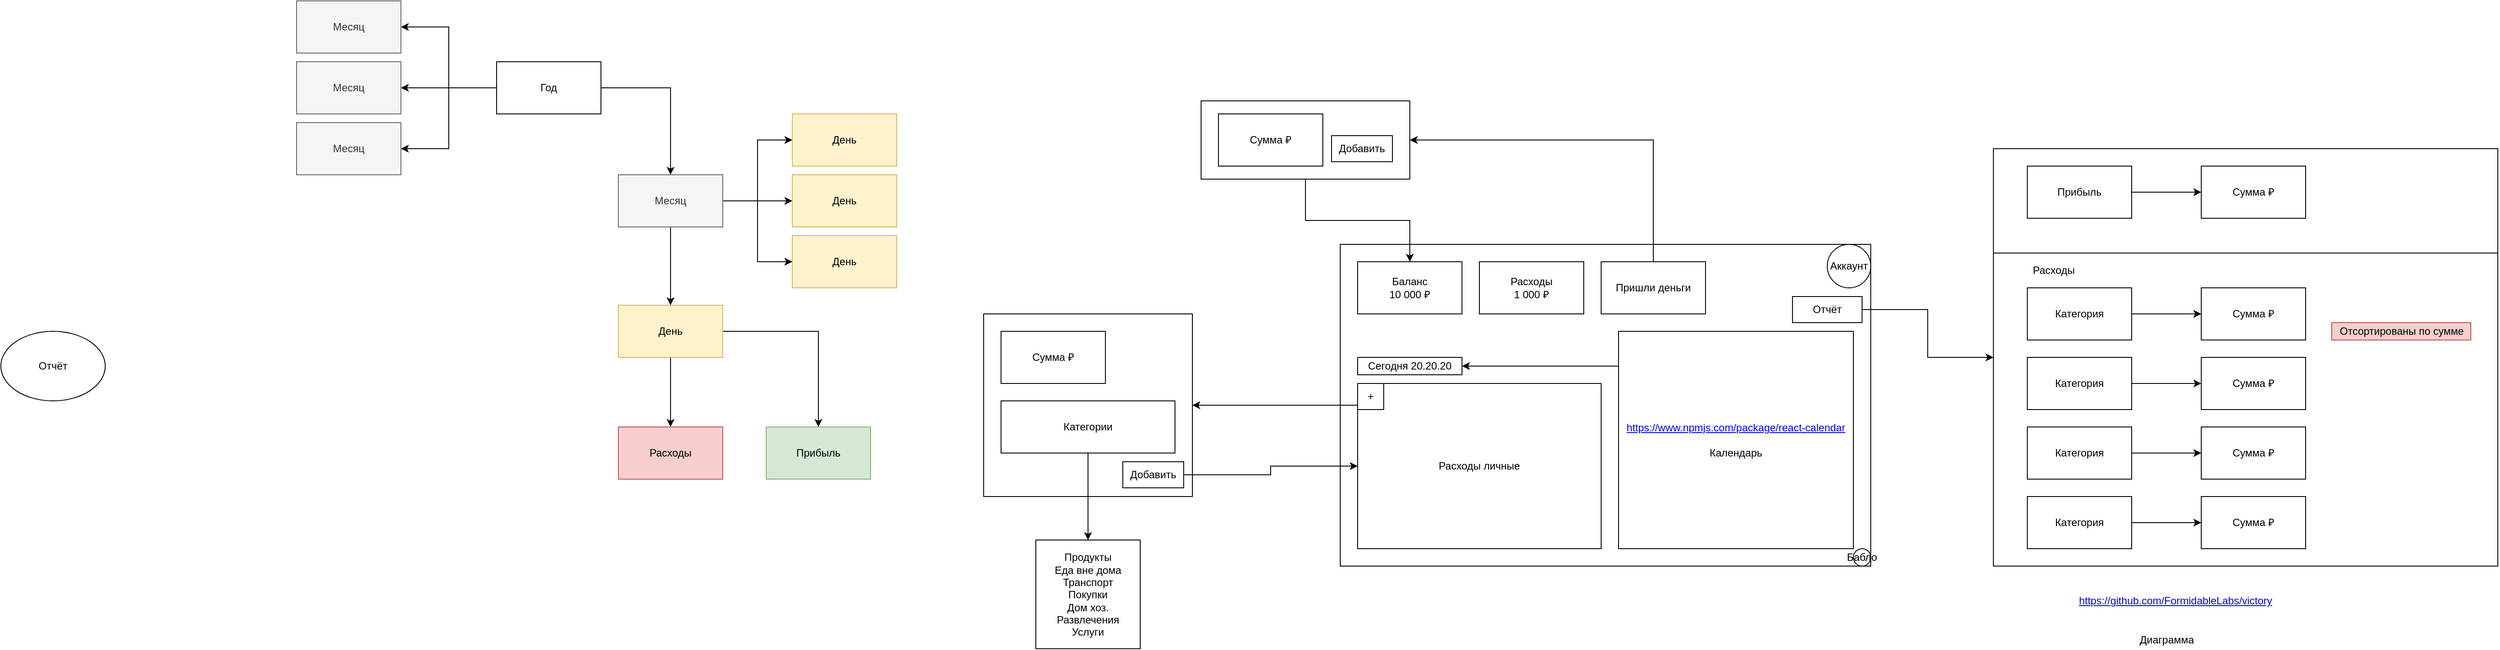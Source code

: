 <mxfile version="12.7.8" type="device"><diagram id="2Y7rjPLpVeP8CmpC4tkq" name="Страница 1"><mxGraphModel dx="1710" dy="1932" grid="1" gridSize="10" guides="1" tooltips="1" connect="1" arrows="1" fold="1" page="1" pageScale="1" pageWidth="827" pageHeight="1169" math="0" shadow="0"><root><mxCell id="0"/><mxCell id="1" parent="0"/><mxCell id="7qzXTMPqg25UwjejT9AP-101" value="" style="edgeStyle=orthogonalEdgeStyle;rounded=0;orthogonalLoop=1;jettySize=auto;html=1;" edge="1" parent="1" source="7qzXTMPqg25UwjejT9AP-2" target="7qzXTMPqg25UwjejT9AP-100"><mxGeometry relative="1" as="geometry"/></mxCell><mxCell id="7qzXTMPqg25UwjejT9AP-103" value="" style="edgeStyle=orthogonalEdgeStyle;rounded=0;orthogonalLoop=1;jettySize=auto;html=1;" edge="1" parent="1" source="7qzXTMPqg25UwjejT9AP-2" target="7qzXTMPqg25UwjejT9AP-102"><mxGeometry relative="1" as="geometry"/></mxCell><mxCell id="7qzXTMPqg25UwjejT9AP-2" value="День" style="rounded=0;whiteSpace=wrap;html=1;fillColor=#fff2cc;strokeColor=#d6b656;" vertex="1" parent="1"><mxGeometry x="320" y="190" width="120" height="60" as="geometry"/></mxCell><mxCell id="7qzXTMPqg25UwjejT9AP-102" value="Прибыль" style="rounded=0;whiteSpace=wrap;html=1;fillColor=#d5e8d4;strokeColor=#82b366;" vertex="1" parent="1"><mxGeometry x="490" y="330" width="120" height="60" as="geometry"/></mxCell><mxCell id="7qzXTMPqg25UwjejT9AP-100" value="Расходы" style="rounded=0;whiteSpace=wrap;html=1;fillColor=#f8cecc;strokeColor=#b85450;" vertex="1" parent="1"><mxGeometry x="320" y="330" width="120" height="60" as="geometry"/></mxCell><mxCell id="7qzXTMPqg25UwjejT9AP-30" style="edgeStyle=orthogonalEdgeStyle;rounded=0;orthogonalLoop=1;jettySize=auto;html=1;entryX=0.5;entryY=0;entryDx=0;entryDy=0;" edge="1" parent="1" source="7qzXTMPqg25UwjejT9AP-29" target="7qzXTMPqg25UwjejT9AP-2"><mxGeometry relative="1" as="geometry"/></mxCell><mxCell id="7qzXTMPqg25UwjejT9AP-33" style="edgeStyle=orthogonalEdgeStyle;rounded=0;orthogonalLoop=1;jettySize=auto;html=1;entryX=0;entryY=0.5;entryDx=0;entryDy=0;" edge="1" parent="1" source="7qzXTMPqg25UwjejT9AP-29" target="7qzXTMPqg25UwjejT9AP-31"><mxGeometry relative="1" as="geometry"/></mxCell><mxCell id="7qzXTMPqg25UwjejT9AP-35" style="edgeStyle=orthogonalEdgeStyle;rounded=0;orthogonalLoop=1;jettySize=auto;html=1;entryX=0;entryY=0.5;entryDx=0;entryDy=0;" edge="1" parent="1" source="7qzXTMPqg25UwjejT9AP-29" target="7qzXTMPqg25UwjejT9AP-34"><mxGeometry relative="1" as="geometry"/></mxCell><mxCell id="7qzXTMPqg25UwjejT9AP-37" style="edgeStyle=orthogonalEdgeStyle;rounded=0;orthogonalLoop=1;jettySize=auto;html=1;entryX=0;entryY=0.5;entryDx=0;entryDy=0;" edge="1" parent="1" source="7qzXTMPqg25UwjejT9AP-29" target="7qzXTMPqg25UwjejT9AP-36"><mxGeometry relative="1" as="geometry"/></mxCell><mxCell id="7qzXTMPqg25UwjejT9AP-29" value="Месяц" style="rounded=0;whiteSpace=wrap;html=1;fillColor=#f5f5f5;strokeColor=#666666;fontColor=#333333;" vertex="1" parent="1"><mxGeometry x="320" y="40" width="120" height="60" as="geometry"/></mxCell><mxCell id="7qzXTMPqg25UwjejT9AP-31" value="День" style="rounded=0;whiteSpace=wrap;html=1;fillColor=#fff2cc;strokeColor=#d6b656;" vertex="1" parent="1"><mxGeometry x="520" y="40" width="120" height="60" as="geometry"/></mxCell><mxCell id="7qzXTMPqg25UwjejT9AP-34" value="День" style="rounded=0;whiteSpace=wrap;html=1;fillColor=#fff2cc;strokeColor=#d6b656;" vertex="1" parent="1"><mxGeometry x="520" y="110" width="120" height="60" as="geometry"/></mxCell><mxCell id="7qzXTMPqg25UwjejT9AP-36" value="День" style="rounded=0;whiteSpace=wrap;html=1;fillColor=#fff2cc;strokeColor=#d6b656;" vertex="1" parent="1"><mxGeometry x="520" y="-30" width="120" height="60" as="geometry"/></mxCell><mxCell id="7qzXTMPqg25UwjejT9AP-39" style="edgeStyle=orthogonalEdgeStyle;rounded=0;orthogonalLoop=1;jettySize=auto;html=1;entryX=0.5;entryY=0;entryDx=0;entryDy=0;" edge="1" parent="1" source="7qzXTMPqg25UwjejT9AP-38" target="7qzXTMPqg25UwjejT9AP-29"><mxGeometry relative="1" as="geometry"/></mxCell><mxCell id="7qzXTMPqg25UwjejT9AP-47" style="edgeStyle=orthogonalEdgeStyle;rounded=0;orthogonalLoop=1;jettySize=auto;html=1;entryX=1;entryY=0.5;entryDx=0;entryDy=0;" edge="1" parent="1" source="7qzXTMPqg25UwjejT9AP-38" target="7qzXTMPqg25UwjejT9AP-45"><mxGeometry relative="1" as="geometry"/></mxCell><mxCell id="7qzXTMPqg25UwjejT9AP-48" style="edgeStyle=orthogonalEdgeStyle;rounded=0;orthogonalLoop=1;jettySize=auto;html=1;entryX=1;entryY=0.5;entryDx=0;entryDy=0;" edge="1" parent="1" source="7qzXTMPqg25UwjejT9AP-38" target="7qzXTMPqg25UwjejT9AP-40"><mxGeometry relative="1" as="geometry"/></mxCell><mxCell id="7qzXTMPqg25UwjejT9AP-49" style="edgeStyle=orthogonalEdgeStyle;rounded=0;orthogonalLoop=1;jettySize=auto;html=1;entryX=1;entryY=0.5;entryDx=0;entryDy=0;" edge="1" parent="1" source="7qzXTMPqg25UwjejT9AP-38" target="7qzXTMPqg25UwjejT9AP-43"><mxGeometry relative="1" as="geometry"/></mxCell><mxCell id="7qzXTMPqg25UwjejT9AP-38" value="Год" style="rounded=0;whiteSpace=wrap;html=1;" vertex="1" parent="1"><mxGeometry x="180" y="-90" width="120" height="60" as="geometry"/></mxCell><mxCell id="7qzXTMPqg25UwjejT9AP-40" value="Месяц" style="rounded=0;whiteSpace=wrap;html=1;fillColor=#f5f5f5;strokeColor=#666666;fontColor=#333333;" vertex="1" parent="1"><mxGeometry x="-50" y="-160" width="120" height="60" as="geometry"/></mxCell><mxCell id="7qzXTMPqg25UwjejT9AP-43" value="Месяц" style="rounded=0;whiteSpace=wrap;html=1;fillColor=#f5f5f5;strokeColor=#666666;fontColor=#333333;" vertex="1" parent="1"><mxGeometry x="-50" y="-20" width="120" height="60" as="geometry"/></mxCell><mxCell id="7qzXTMPqg25UwjejT9AP-45" value="Месяц" style="rounded=0;whiteSpace=wrap;html=1;fillColor=#f5f5f5;strokeColor=#666666;fontColor=#333333;" vertex="1" parent="1"><mxGeometry x="-50" y="-90" width="120" height="60" as="geometry"/></mxCell><mxCell id="7qzXTMPqg25UwjejT9AP-50" value="Отчёт" style="ellipse;whiteSpace=wrap;html=1;" vertex="1" parent="1"><mxGeometry x="-390" y="220" width="120" height="80" as="geometry"/></mxCell><mxCell id="7qzXTMPqg25UwjejT9AP-52" value="" style="rounded=0;whiteSpace=wrap;html=1;" vertex="1" parent="1"><mxGeometry x="1150" y="120" width="610" height="370" as="geometry"/></mxCell><mxCell id="7qzXTMPqg25UwjejT9AP-53" value="Баланс&lt;br&gt;10 000 ₽" style="rounded=0;whiteSpace=wrap;html=1;" vertex="1" parent="1"><mxGeometry x="1170" y="140" width="120" height="60" as="geometry"/></mxCell><mxCell id="7qzXTMPqg25UwjejT9AP-54" value="Расходы&lt;br&gt;1 000 ₽" style="rounded=0;whiteSpace=wrap;html=1;" vertex="1" parent="1"><mxGeometry x="1310" y="140" width="120" height="60" as="geometry"/></mxCell><mxCell id="7qzXTMPqg25UwjejT9AP-55" value="Расходы личные" style="rounded=0;whiteSpace=wrap;html=1;" vertex="1" parent="1"><mxGeometry x="1170" y="280" width="280" height="190" as="geometry"/></mxCell><mxCell id="7qzXTMPqg25UwjejT9AP-112" style="edgeStyle=orthogonalEdgeStyle;rounded=0;orthogonalLoop=1;jettySize=auto;html=1;exitX=0;exitY=0.25;exitDx=0;exitDy=0;entryX=1;entryY=0.5;entryDx=0;entryDy=0;" edge="1" parent="1" source="7qzXTMPqg25UwjejT9AP-56" target="7qzXTMPqg25UwjejT9AP-110"><mxGeometry relative="1" as="geometry"><Array as="points"><mxPoint x="1470" y="260"/></Array></mxGeometry></mxCell><mxCell id="7qzXTMPqg25UwjejT9AP-56" value="&lt;a href=&quot;https://www.npmjs.com/package/react-calendar&quot;&gt;https://www.npmjs.com/package/react-calendar&lt;/a&gt;&lt;br&gt;&lt;br&gt;Календарь" style="rounded=0;whiteSpace=wrap;html=1;" vertex="1" parent="1"><mxGeometry x="1470" y="220" width="270" height="250" as="geometry"/></mxCell><mxCell id="7qzXTMPqg25UwjejT9AP-75" style="edgeStyle=orthogonalEdgeStyle;rounded=0;orthogonalLoop=1;jettySize=auto;html=1;entryX=0;entryY=0.5;entryDx=0;entryDy=0;" edge="1" parent="1" source="7qzXTMPqg25UwjejT9AP-60" target="7qzXTMPqg25UwjejT9AP-74"><mxGeometry relative="1" as="geometry"/></mxCell><mxCell id="7qzXTMPqg25UwjejT9AP-60" value="Отчёт" style="rounded=0;whiteSpace=wrap;html=1;" vertex="1" parent="1"><mxGeometry x="1670" y="180" width="80" height="30" as="geometry"/></mxCell><mxCell id="7qzXTMPqg25UwjejT9AP-108" style="edgeStyle=orthogonalEdgeStyle;rounded=0;orthogonalLoop=1;jettySize=auto;html=1;entryX=1;entryY=0.5;entryDx=0;entryDy=0;" edge="1" parent="1" source="7qzXTMPqg25UwjejT9AP-62" target="7qzXTMPqg25UwjejT9AP-115"><mxGeometry relative="1" as="geometry"><mxPoint x="1240" y="80" as="targetPoint"/><Array as="points"><mxPoint x="1510"/><mxPoint x="1230"/></Array></mxGeometry></mxCell><mxCell id="7qzXTMPqg25UwjejT9AP-62" value="Пришли деньги" style="rounded=0;whiteSpace=wrap;html=1;" vertex="1" parent="1"><mxGeometry x="1450" y="140" width="120" height="60" as="geometry"/></mxCell><mxCell id="7qzXTMPqg25UwjejT9AP-64" value="Бабло" style="ellipse;whiteSpace=wrap;html=1;aspect=fixed;" vertex="1" parent="1"><mxGeometry x="1740" y="470" width="20" height="20" as="geometry"/></mxCell><mxCell id="7qzXTMPqg25UwjejT9AP-66" value="Продукты&lt;br&gt;Еда вне дома&lt;br&gt;Транспорт&lt;br&gt;Покупки&lt;br&gt;Дом хоз.&lt;br&gt;Развлечения&lt;br&gt;Услуги" style="rounded=0;whiteSpace=wrap;html=1;" vertex="1" parent="1"><mxGeometry x="800" y="460" width="120" height="125" as="geometry"/></mxCell><mxCell id="7qzXTMPqg25UwjejT9AP-74" value="" style="rounded=0;whiteSpace=wrap;html=1;" vertex="1" parent="1"><mxGeometry x="1901" y="10" width="580" height="480" as="geometry"/></mxCell><mxCell id="7qzXTMPqg25UwjejT9AP-78" value="" style="edgeStyle=orthogonalEdgeStyle;rounded=0;orthogonalLoop=1;jettySize=auto;html=1;" edge="1" parent="1" source="7qzXTMPqg25UwjejT9AP-76" target="7qzXTMPqg25UwjejT9AP-77"><mxGeometry relative="1" as="geometry"/></mxCell><mxCell id="7qzXTMPqg25UwjejT9AP-76" value="Категория" style="rounded=0;whiteSpace=wrap;html=1;" vertex="1" parent="1"><mxGeometry x="1940" y="170" width="120" height="60" as="geometry"/></mxCell><mxCell id="7qzXTMPqg25UwjejT9AP-77" value="Сумма ₽" style="rounded=0;whiteSpace=wrap;html=1;" vertex="1" parent="1"><mxGeometry x="2140" y="170" width="120" height="60" as="geometry"/></mxCell><mxCell id="7qzXTMPqg25UwjejT9AP-79" value="" style="edgeStyle=orthogonalEdgeStyle;rounded=0;orthogonalLoop=1;jettySize=auto;html=1;" edge="1" parent="1" source="7qzXTMPqg25UwjejT9AP-80" target="7qzXTMPqg25UwjejT9AP-81"><mxGeometry relative="1" as="geometry"/></mxCell><mxCell id="7qzXTMPqg25UwjejT9AP-80" value="Категория" style="rounded=0;whiteSpace=wrap;html=1;" vertex="1" parent="1"><mxGeometry x="1940" y="250" width="120" height="60" as="geometry"/></mxCell><mxCell id="7qzXTMPqg25UwjejT9AP-81" value="Сумма ₽" style="rounded=0;whiteSpace=wrap;html=1;" vertex="1" parent="1"><mxGeometry x="2140" y="250" width="120" height="60" as="geometry"/></mxCell><mxCell id="7qzXTMPqg25UwjejT9AP-82" value="" style="edgeStyle=orthogonalEdgeStyle;rounded=0;orthogonalLoop=1;jettySize=auto;html=1;" edge="1" parent="1" source="7qzXTMPqg25UwjejT9AP-83" target="7qzXTMPqg25UwjejT9AP-84"><mxGeometry relative="1" as="geometry"/></mxCell><mxCell id="7qzXTMPqg25UwjejT9AP-83" value="Категория" style="rounded=0;whiteSpace=wrap;html=1;" vertex="1" parent="1"><mxGeometry x="1940" y="330" width="120" height="60" as="geometry"/></mxCell><mxCell id="7qzXTMPqg25UwjejT9AP-84" value="Сумма ₽" style="rounded=0;whiteSpace=wrap;html=1;" vertex="1" parent="1"><mxGeometry x="2140" y="330" width="120" height="60" as="geometry"/></mxCell><mxCell id="7qzXTMPqg25UwjejT9AP-85" value="" style="edgeStyle=orthogonalEdgeStyle;rounded=0;orthogonalLoop=1;jettySize=auto;html=1;" edge="1" parent="1" source="7qzXTMPqg25UwjejT9AP-86" target="7qzXTMPqg25UwjejT9AP-87"><mxGeometry relative="1" as="geometry"/></mxCell><mxCell id="7qzXTMPqg25UwjejT9AP-86" value="Категория" style="rounded=0;whiteSpace=wrap;html=1;" vertex="1" parent="1"><mxGeometry x="1940" y="410" width="120" height="60" as="geometry"/></mxCell><mxCell id="7qzXTMPqg25UwjejT9AP-87" value="Сумма ₽" style="rounded=0;whiteSpace=wrap;html=1;" vertex="1" parent="1"><mxGeometry x="2140" y="410" width="120" height="60" as="geometry"/></mxCell><mxCell id="7qzXTMPqg25UwjejT9AP-90" value="" style="edgeStyle=orthogonalEdgeStyle;rounded=0;orthogonalLoop=1;jettySize=auto;html=1;" edge="1" parent="1" source="7qzXTMPqg25UwjejT9AP-88" target="7qzXTMPqg25UwjejT9AP-89"><mxGeometry relative="1" as="geometry"/></mxCell><mxCell id="7qzXTMPqg25UwjejT9AP-88" value="Прибыль" style="rounded=0;whiteSpace=wrap;html=1;" vertex="1" parent="1"><mxGeometry x="1940" y="30" width="120" height="60" as="geometry"/></mxCell><mxCell id="7qzXTMPqg25UwjejT9AP-89" value="Сумма ₽" style="rounded=0;whiteSpace=wrap;html=1;" vertex="1" parent="1"><mxGeometry x="2140" y="30" width="120" height="60" as="geometry"/></mxCell><mxCell id="7qzXTMPqg25UwjejT9AP-92" value="" style="endArrow=none;html=1;exitX=0;exitY=0.25;exitDx=0;exitDy=0;entryX=1;entryY=0.25;entryDx=0;entryDy=0;" edge="1" parent="1" source="7qzXTMPqg25UwjejT9AP-74" target="7qzXTMPqg25UwjejT9AP-74"><mxGeometry width="50" height="50" relative="1" as="geometry"><mxPoint x="1950" y="160" as="sourcePoint"/><mxPoint x="2510" y="150" as="targetPoint"/></mxGeometry></mxCell><mxCell id="7qzXTMPqg25UwjejT9AP-94" value="Расходы" style="text;html=1;align=center;verticalAlign=middle;resizable=0;points=[];autosize=1;" vertex="1" parent="1"><mxGeometry x="1940" y="140" width="60" height="20" as="geometry"/></mxCell><mxCell id="7qzXTMPqg25UwjejT9AP-95" value="Отсортированы по сумме" style="text;html=1;align=center;verticalAlign=middle;resizable=0;points=[];autosize=1;fillColor=#f8cecc;strokeColor=#b85450;" vertex="1" parent="1"><mxGeometry x="2290" y="210" width="160" height="20" as="geometry"/></mxCell><mxCell id="7qzXTMPqg25UwjejT9AP-99" style="edgeStyle=orthogonalEdgeStyle;rounded=0;orthogonalLoop=1;jettySize=auto;html=1;entryX=1;entryY=0.5;entryDx=0;entryDy=0;" edge="1" parent="1" source="7qzXTMPqg25UwjejT9AP-97" target="7qzXTMPqg25UwjejT9AP-104"><mxGeometry relative="1" as="geometry"><mxPoint x="1020" y="295" as="targetPoint"/><Array as="points"><mxPoint x="1100" y="305"/><mxPoint x="1100" y="305"/></Array></mxGeometry></mxCell><mxCell id="7qzXTMPqg25UwjejT9AP-97" value="+" style="rounded=0;whiteSpace=wrap;html=1;" vertex="1" parent="1"><mxGeometry x="1170" y="280" width="30" height="30" as="geometry"/></mxCell><mxCell id="7qzXTMPqg25UwjejT9AP-104" value="" style="rounded=0;whiteSpace=wrap;html=1;" vertex="1" parent="1"><mxGeometry x="740" y="200" width="240" height="210" as="geometry"/></mxCell><mxCell id="7qzXTMPqg25UwjejT9AP-113" style="edgeStyle=orthogonalEdgeStyle;rounded=0;orthogonalLoop=1;jettySize=auto;html=1;entryX=0.5;entryY=0;entryDx=0;entryDy=0;" edge="1" parent="1" source="7qzXTMPqg25UwjejT9AP-65" target="7qzXTMPqg25UwjejT9AP-66"><mxGeometry relative="1" as="geometry"/></mxCell><mxCell id="7qzXTMPqg25UwjejT9AP-65" value="Категории" style="rounded=0;whiteSpace=wrap;html=1;" vertex="1" parent="1"><mxGeometry x="760" y="300" width="200" height="60" as="geometry"/></mxCell><mxCell id="7qzXTMPqg25UwjejT9AP-105" value="Сумма ₽" style="rounded=0;whiteSpace=wrap;html=1;" vertex="1" parent="1"><mxGeometry x="760" y="220" width="120" height="60" as="geometry"/></mxCell><mxCell id="7qzXTMPqg25UwjejT9AP-107" style="edgeStyle=orthogonalEdgeStyle;rounded=0;orthogonalLoop=1;jettySize=auto;html=1;" edge="1" parent="1" source="7qzXTMPqg25UwjejT9AP-106" target="7qzXTMPqg25UwjejT9AP-55"><mxGeometry relative="1" as="geometry"/></mxCell><mxCell id="7qzXTMPqg25UwjejT9AP-106" value="Добавить" style="rounded=0;whiteSpace=wrap;html=1;" vertex="1" parent="1"><mxGeometry x="900" y="370" width="70" height="30" as="geometry"/></mxCell><mxCell id="7qzXTMPqg25UwjejT9AP-110" value="Сегодня 20.20.20" style="rounded=0;whiteSpace=wrap;html=1;" vertex="1" parent="1"><mxGeometry x="1170" y="250" width="120" height="20" as="geometry"/></mxCell><mxCell id="7qzXTMPqg25UwjejT9AP-118" style="edgeStyle=orthogonalEdgeStyle;rounded=0;orthogonalLoop=1;jettySize=auto;html=1;entryX=0.5;entryY=0;entryDx=0;entryDy=0;" edge="1" parent="1" source="7qzXTMPqg25UwjejT9AP-115" target="7qzXTMPqg25UwjejT9AP-53"><mxGeometry relative="1" as="geometry"/></mxCell><mxCell id="7qzXTMPqg25UwjejT9AP-115" value="" style="rounded=0;whiteSpace=wrap;html=1;" vertex="1" parent="1"><mxGeometry x="990" y="-45" width="240" height="90" as="geometry"/></mxCell><mxCell id="7qzXTMPqg25UwjejT9AP-116" value="Сумма ₽" style="rounded=0;whiteSpace=wrap;html=1;" vertex="1" parent="1"><mxGeometry x="1010" y="-30" width="120" height="60" as="geometry"/></mxCell><mxCell id="7qzXTMPqg25UwjejT9AP-117" value="Добавить" style="rounded=0;whiteSpace=wrap;html=1;" vertex="1" parent="1"><mxGeometry x="1140" y="-5" width="70" height="30" as="geometry"/></mxCell><mxCell id="7qzXTMPqg25UwjejT9AP-119" value="Аккаунт" style="ellipse;whiteSpace=wrap;html=1;aspect=fixed;" vertex="1" parent="1"><mxGeometry x="1710" y="120" width="50" height="50" as="geometry"/></mxCell><mxCell id="7qzXTMPqg25UwjejT9AP-120" value="&lt;a href=&quot;https://github.com/FormidableLabs/victory&quot;&gt;https://github.com/FormidableLabs/victory&lt;/a&gt;" style="text;html=1;align=center;verticalAlign=middle;resizable=0;points=[];autosize=1;" vertex="1" parent="1"><mxGeometry x="1990" y="520" width="240" height="20" as="geometry"/></mxCell><mxCell id="7qzXTMPqg25UwjejT9AP-121" value="Диаграмма" style="text;html=1;align=center;verticalAlign=middle;resizable=0;points=[];autosize=1;" vertex="1" parent="1"><mxGeometry x="2060" y="565" width="80" height="20" as="geometry"/></mxCell></root></mxGraphModel></diagram></mxfile>